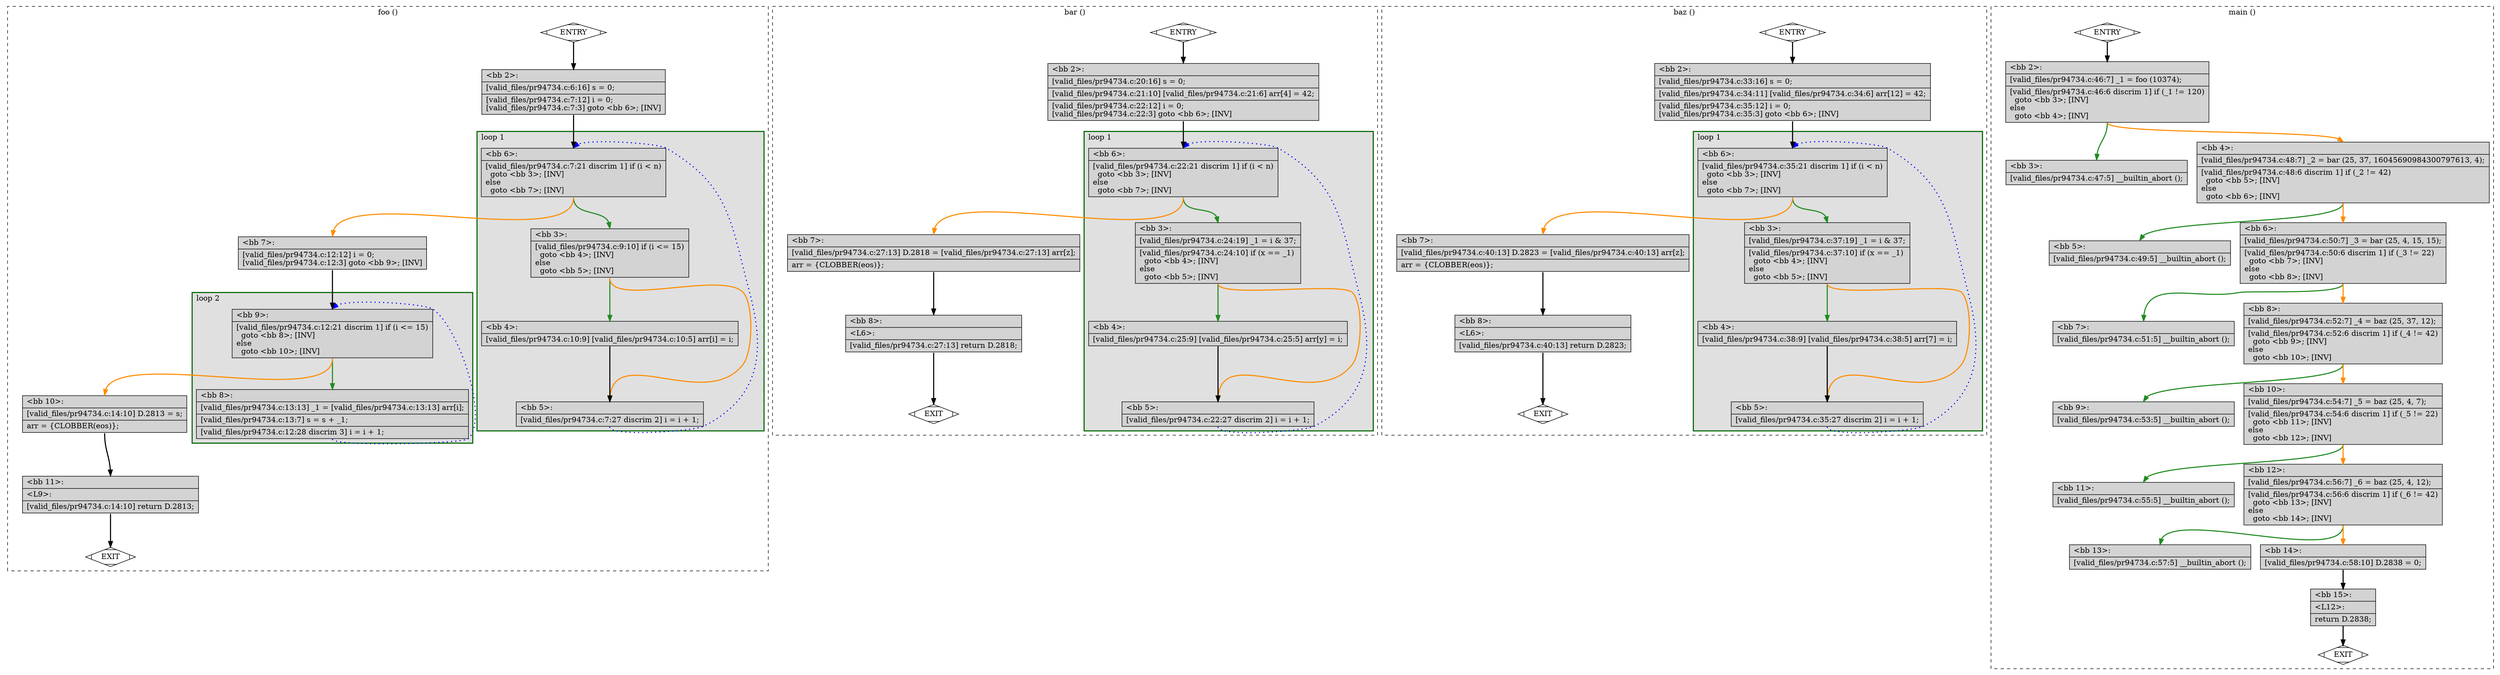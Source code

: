 digraph "a-pr94734.c.015t.cfg" {
overlap=false;
subgraph "cluster_foo" {
	style="dashed";
	color="black";
	label="foo ()";
	subgraph cluster_0_2 {
	style="filled";
	color="darkgreen";
	fillcolor="grey88";
	label="loop 2";
	labeljust=l;
	penwidth=2;
	fn_0_basic_block_9 [shape=record,style=filled,fillcolor=lightgrey,label="{\<bb\ 9\>:\l\
|[valid_files/pr94734.c:12:21\ discrim\ 1]\ if\ (i\ \<=\ 15)\l\
\ \ goto\ \<bb\ 8\>;\ [INV]\l\
else\l\
\ \ goto\ \<bb\ 10\>;\ [INV]\l\
}"];

	fn_0_basic_block_8 [shape=record,style=filled,fillcolor=lightgrey,label="{\<bb\ 8\>:\l\
|[valid_files/pr94734.c:13:13]\ _1\ =\ [valid_files/pr94734.c:13:13]\ arr[i];\l\
|[valid_files/pr94734.c:13:7]\ s\ =\ s\ +\ _1;\l\
|[valid_files/pr94734.c:12:28\ discrim\ 3]\ i\ =\ i\ +\ 1;\l\
}"];

	}
	subgraph cluster_0_1 {
	style="filled";
	color="darkgreen";
	fillcolor="grey88";
	label="loop 1";
	labeljust=l;
	penwidth=2;
	fn_0_basic_block_6 [shape=record,style=filled,fillcolor=lightgrey,label="{\<bb\ 6\>:\l\
|[valid_files/pr94734.c:7:21\ discrim\ 1]\ if\ (i\ \<\ n)\l\
\ \ goto\ \<bb\ 3\>;\ [INV]\l\
else\l\
\ \ goto\ \<bb\ 7\>;\ [INV]\l\
}"];

	fn_0_basic_block_3 [shape=record,style=filled,fillcolor=lightgrey,label="{\<bb\ 3\>:\l\
|[valid_files/pr94734.c:9:10]\ if\ (i\ \<=\ 15)\l\
\ \ goto\ \<bb\ 4\>;\ [INV]\l\
else\l\
\ \ goto\ \<bb\ 5\>;\ [INV]\l\
}"];

	fn_0_basic_block_4 [shape=record,style=filled,fillcolor=lightgrey,label="{\<bb\ 4\>:\l\
|[valid_files/pr94734.c:10:9]\ [valid_files/pr94734.c:10:5]\ arr[i]\ =\ i;\l\
}"];

	fn_0_basic_block_5 [shape=record,style=filled,fillcolor=lightgrey,label="{\<bb\ 5\>:\l\
|[valid_files/pr94734.c:7:27\ discrim\ 2]\ i\ =\ i\ +\ 1;\l\
}"];

	}
	fn_0_basic_block_0 [shape=Mdiamond,style=filled,fillcolor=white,label="ENTRY"];

	fn_0_basic_block_1 [shape=Mdiamond,style=filled,fillcolor=white,label="EXIT"];

	fn_0_basic_block_2 [shape=record,style=filled,fillcolor=lightgrey,label="{\<bb\ 2\>:\l\
|[valid_files/pr94734.c:6:16]\ s\ =\ 0;\l\
|[valid_files/pr94734.c:7:12]\ i\ =\ 0;\l\
[valid_files/pr94734.c:7:3]\ goto\ \<bb\ 6\>;\ [INV]\l\
}"];

	fn_0_basic_block_7 [shape=record,style=filled,fillcolor=lightgrey,label="{\<bb\ 7\>:\l\
|[valid_files/pr94734.c:12:12]\ i\ =\ 0;\l\
[valid_files/pr94734.c:12:3]\ goto\ \<bb\ 9\>;\ [INV]\l\
}"];

	fn_0_basic_block_10 [shape=record,style=filled,fillcolor=lightgrey,label="{\<bb\ 10\>:\l\
|[valid_files/pr94734.c:14:10]\ D.2813\ =\ s;\l\
|arr\ =\ \{CLOBBER(eos)\};\l\
}"];

	fn_0_basic_block_11 [shape=record,style=filled,fillcolor=lightgrey,label="{\<bb\ 11\>:\l\
|\<L9\>:\l\
|[valid_files/pr94734.c:14:10]\ return\ D.2813;\l\
}"];

	fn_0_basic_block_0:s -> fn_0_basic_block_2:n [style="solid,bold",color=black,weight=100,constraint=true];
	fn_0_basic_block_2:s -> fn_0_basic_block_6:n [style="solid,bold",color=black,weight=100,constraint=true];
	fn_0_basic_block_3:s -> fn_0_basic_block_4:n [style="solid,bold",color=forestgreen,weight=10,constraint=true];
	fn_0_basic_block_3:s -> fn_0_basic_block_5:n [style="solid,bold",color=darkorange,weight=10,constraint=true];
	fn_0_basic_block_4:s -> fn_0_basic_block_5:n [style="solid,bold",color=black,weight=100,constraint=true];
	fn_0_basic_block_5:s -> fn_0_basic_block_6:n [style="dotted,bold",color=blue,weight=10,constraint=false];
	fn_0_basic_block_6:s -> fn_0_basic_block_3:n [style="solid,bold",color=forestgreen,weight=10,constraint=true];
	fn_0_basic_block_6:s -> fn_0_basic_block_7:n [style="solid,bold",color=darkorange,weight=10,constraint=true];
	fn_0_basic_block_7:s -> fn_0_basic_block_9:n [style="solid,bold",color=black,weight=100,constraint=true];
	fn_0_basic_block_8:s -> fn_0_basic_block_9:n [style="dotted,bold",color=blue,weight=10,constraint=false];
	fn_0_basic_block_9:s -> fn_0_basic_block_8:n [style="solid,bold",color=forestgreen,weight=10,constraint=true];
	fn_0_basic_block_9:s -> fn_0_basic_block_10:n [style="solid,bold",color=darkorange,weight=10,constraint=true];
	fn_0_basic_block_10:s -> fn_0_basic_block_11:n [style="solid,bold",color=black,weight=100,constraint=true];
	fn_0_basic_block_11:s -> fn_0_basic_block_1:n [style="solid,bold",color=black,weight=10,constraint=true];
	fn_0_basic_block_0:s -> fn_0_basic_block_1:n [style="invis",constraint=true];
}
subgraph "cluster_bar" {
	style="dashed";
	color="black";
	label="bar ()";
	subgraph cluster_1_1 {
	style="filled";
	color="darkgreen";
	fillcolor="grey88";
	label="loop 1";
	labeljust=l;
	penwidth=2;
	fn_1_basic_block_6 [shape=record,style=filled,fillcolor=lightgrey,label="{\<bb\ 6\>:\l\
|[valid_files/pr94734.c:22:21\ discrim\ 1]\ if\ (i\ \<\ n)\l\
\ \ goto\ \<bb\ 3\>;\ [INV]\l\
else\l\
\ \ goto\ \<bb\ 7\>;\ [INV]\l\
}"];

	fn_1_basic_block_3 [shape=record,style=filled,fillcolor=lightgrey,label="{\<bb\ 3\>:\l\
|[valid_files/pr94734.c:24:19]\ _1\ =\ i\ &\ 37;\l\
|[valid_files/pr94734.c:24:10]\ if\ (x\ ==\ _1)\l\
\ \ goto\ \<bb\ 4\>;\ [INV]\l\
else\l\
\ \ goto\ \<bb\ 5\>;\ [INV]\l\
}"];

	fn_1_basic_block_4 [shape=record,style=filled,fillcolor=lightgrey,label="{\<bb\ 4\>:\l\
|[valid_files/pr94734.c:25:9]\ [valid_files/pr94734.c:25:5]\ arr[y]\ =\ i;\l\
}"];

	fn_1_basic_block_5 [shape=record,style=filled,fillcolor=lightgrey,label="{\<bb\ 5\>:\l\
|[valid_files/pr94734.c:22:27\ discrim\ 2]\ i\ =\ i\ +\ 1;\l\
}"];

	}
	fn_1_basic_block_0 [shape=Mdiamond,style=filled,fillcolor=white,label="ENTRY"];

	fn_1_basic_block_1 [shape=Mdiamond,style=filled,fillcolor=white,label="EXIT"];

	fn_1_basic_block_2 [shape=record,style=filled,fillcolor=lightgrey,label="{\<bb\ 2\>:\l\
|[valid_files/pr94734.c:20:16]\ s\ =\ 0;\l\
|[valid_files/pr94734.c:21:10]\ [valid_files/pr94734.c:21:6]\ arr[4]\ =\ 42;\l\
|[valid_files/pr94734.c:22:12]\ i\ =\ 0;\l\
[valid_files/pr94734.c:22:3]\ goto\ \<bb\ 6\>;\ [INV]\l\
}"];

	fn_1_basic_block_7 [shape=record,style=filled,fillcolor=lightgrey,label="{\<bb\ 7\>:\l\
|[valid_files/pr94734.c:27:13]\ D.2818\ =\ [valid_files/pr94734.c:27:13]\ arr[z];\l\
|arr\ =\ \{CLOBBER(eos)\};\l\
}"];

	fn_1_basic_block_8 [shape=record,style=filled,fillcolor=lightgrey,label="{\<bb\ 8\>:\l\
|\<L6\>:\l\
|[valid_files/pr94734.c:27:13]\ return\ D.2818;\l\
}"];

	fn_1_basic_block_0:s -> fn_1_basic_block_2:n [style="solid,bold",color=black,weight=100,constraint=true];
	fn_1_basic_block_2:s -> fn_1_basic_block_6:n [style="solid,bold",color=black,weight=100,constraint=true];
	fn_1_basic_block_3:s -> fn_1_basic_block_4:n [style="solid,bold",color=forestgreen,weight=10,constraint=true];
	fn_1_basic_block_3:s -> fn_1_basic_block_5:n [style="solid,bold",color=darkorange,weight=10,constraint=true];
	fn_1_basic_block_4:s -> fn_1_basic_block_5:n [style="solid,bold",color=black,weight=100,constraint=true];
	fn_1_basic_block_5:s -> fn_1_basic_block_6:n [style="dotted,bold",color=blue,weight=10,constraint=false];
	fn_1_basic_block_6:s -> fn_1_basic_block_3:n [style="solid,bold",color=forestgreen,weight=10,constraint=true];
	fn_1_basic_block_6:s -> fn_1_basic_block_7:n [style="solid,bold",color=darkorange,weight=10,constraint=true];
	fn_1_basic_block_7:s -> fn_1_basic_block_8:n [style="solid,bold",color=black,weight=100,constraint=true];
	fn_1_basic_block_8:s -> fn_1_basic_block_1:n [style="solid,bold",color=black,weight=10,constraint=true];
	fn_1_basic_block_0:s -> fn_1_basic_block_1:n [style="invis",constraint=true];
}
subgraph "cluster_baz" {
	style="dashed";
	color="black";
	label="baz ()";
	subgraph cluster_2_1 {
	style="filled";
	color="darkgreen";
	fillcolor="grey88";
	label="loop 1";
	labeljust=l;
	penwidth=2;
	fn_2_basic_block_6 [shape=record,style=filled,fillcolor=lightgrey,label="{\<bb\ 6\>:\l\
|[valid_files/pr94734.c:35:21\ discrim\ 1]\ if\ (i\ \<\ n)\l\
\ \ goto\ \<bb\ 3\>;\ [INV]\l\
else\l\
\ \ goto\ \<bb\ 7\>;\ [INV]\l\
}"];

	fn_2_basic_block_3 [shape=record,style=filled,fillcolor=lightgrey,label="{\<bb\ 3\>:\l\
|[valid_files/pr94734.c:37:19]\ _1\ =\ i\ &\ 37;\l\
|[valid_files/pr94734.c:37:10]\ if\ (x\ ==\ _1)\l\
\ \ goto\ \<bb\ 4\>;\ [INV]\l\
else\l\
\ \ goto\ \<bb\ 5\>;\ [INV]\l\
}"];

	fn_2_basic_block_4 [shape=record,style=filled,fillcolor=lightgrey,label="{\<bb\ 4\>:\l\
|[valid_files/pr94734.c:38:9]\ [valid_files/pr94734.c:38:5]\ arr[7]\ =\ i;\l\
}"];

	fn_2_basic_block_5 [shape=record,style=filled,fillcolor=lightgrey,label="{\<bb\ 5\>:\l\
|[valid_files/pr94734.c:35:27\ discrim\ 2]\ i\ =\ i\ +\ 1;\l\
}"];

	}
	fn_2_basic_block_0 [shape=Mdiamond,style=filled,fillcolor=white,label="ENTRY"];

	fn_2_basic_block_1 [shape=Mdiamond,style=filled,fillcolor=white,label="EXIT"];

	fn_2_basic_block_2 [shape=record,style=filled,fillcolor=lightgrey,label="{\<bb\ 2\>:\l\
|[valid_files/pr94734.c:33:16]\ s\ =\ 0;\l\
|[valid_files/pr94734.c:34:11]\ [valid_files/pr94734.c:34:6]\ arr[12]\ =\ 42;\l\
|[valid_files/pr94734.c:35:12]\ i\ =\ 0;\l\
[valid_files/pr94734.c:35:3]\ goto\ \<bb\ 6\>;\ [INV]\l\
}"];

	fn_2_basic_block_7 [shape=record,style=filled,fillcolor=lightgrey,label="{\<bb\ 7\>:\l\
|[valid_files/pr94734.c:40:13]\ D.2823\ =\ [valid_files/pr94734.c:40:13]\ arr[z];\l\
|arr\ =\ \{CLOBBER(eos)\};\l\
}"];

	fn_2_basic_block_8 [shape=record,style=filled,fillcolor=lightgrey,label="{\<bb\ 8\>:\l\
|\<L6\>:\l\
|[valid_files/pr94734.c:40:13]\ return\ D.2823;\l\
}"];

	fn_2_basic_block_0:s -> fn_2_basic_block_2:n [style="solid,bold",color=black,weight=100,constraint=true];
	fn_2_basic_block_2:s -> fn_2_basic_block_6:n [style="solid,bold",color=black,weight=100,constraint=true];
	fn_2_basic_block_3:s -> fn_2_basic_block_4:n [style="solid,bold",color=forestgreen,weight=10,constraint=true];
	fn_2_basic_block_3:s -> fn_2_basic_block_5:n [style="solid,bold",color=darkorange,weight=10,constraint=true];
	fn_2_basic_block_4:s -> fn_2_basic_block_5:n [style="solid,bold",color=black,weight=100,constraint=true];
	fn_2_basic_block_5:s -> fn_2_basic_block_6:n [style="dotted,bold",color=blue,weight=10,constraint=false];
	fn_2_basic_block_6:s -> fn_2_basic_block_3:n [style="solid,bold",color=forestgreen,weight=10,constraint=true];
	fn_2_basic_block_6:s -> fn_2_basic_block_7:n [style="solid,bold",color=darkorange,weight=10,constraint=true];
	fn_2_basic_block_7:s -> fn_2_basic_block_8:n [style="solid,bold",color=black,weight=100,constraint=true];
	fn_2_basic_block_8:s -> fn_2_basic_block_1:n [style="solid,bold",color=black,weight=10,constraint=true];
	fn_2_basic_block_0:s -> fn_2_basic_block_1:n [style="invis",constraint=true];
}
subgraph "cluster_main" {
	style="dashed";
	color="black";
	label="main ()";
	fn_3_basic_block_0 [shape=Mdiamond,style=filled,fillcolor=white,label="ENTRY"];

	fn_3_basic_block_1 [shape=Mdiamond,style=filled,fillcolor=white,label="EXIT"];

	fn_3_basic_block_2 [shape=record,style=filled,fillcolor=lightgrey,label="{\<bb\ 2\>:\l\
|[valid_files/pr94734.c:46:7]\ _1\ =\ foo\ (10374);\l\
|[valid_files/pr94734.c:46:6\ discrim\ 1]\ if\ (_1\ !=\ 120)\l\
\ \ goto\ \<bb\ 3\>;\ [INV]\l\
else\l\
\ \ goto\ \<bb\ 4\>;\ [INV]\l\
}"];

	fn_3_basic_block_3 [shape=record,style=filled,fillcolor=lightgrey,label="{\<bb\ 3\>:\l\
|[valid_files/pr94734.c:47:5]\ __builtin_abort\ ();\l\
}"];

	fn_3_basic_block_4 [shape=record,style=filled,fillcolor=lightgrey,label="{\<bb\ 4\>:\l\
|[valid_files/pr94734.c:48:7]\ _2\ =\ bar\ (25,\ 37,\ 16045690984300797613,\ 4);\l\
|[valid_files/pr94734.c:48:6\ discrim\ 1]\ if\ (_2\ !=\ 42)\l\
\ \ goto\ \<bb\ 5\>;\ [INV]\l\
else\l\
\ \ goto\ \<bb\ 6\>;\ [INV]\l\
}"];

	fn_3_basic_block_5 [shape=record,style=filled,fillcolor=lightgrey,label="{\<bb\ 5\>:\l\
|[valid_files/pr94734.c:49:5]\ __builtin_abort\ ();\l\
}"];

	fn_3_basic_block_6 [shape=record,style=filled,fillcolor=lightgrey,label="{\<bb\ 6\>:\l\
|[valid_files/pr94734.c:50:7]\ _3\ =\ bar\ (25,\ 4,\ 15,\ 15);\l\
|[valid_files/pr94734.c:50:6\ discrim\ 1]\ if\ (_3\ !=\ 22)\l\
\ \ goto\ \<bb\ 7\>;\ [INV]\l\
else\l\
\ \ goto\ \<bb\ 8\>;\ [INV]\l\
}"];

	fn_3_basic_block_7 [shape=record,style=filled,fillcolor=lightgrey,label="{\<bb\ 7\>:\l\
|[valid_files/pr94734.c:51:5]\ __builtin_abort\ ();\l\
}"];

	fn_3_basic_block_8 [shape=record,style=filled,fillcolor=lightgrey,label="{\<bb\ 8\>:\l\
|[valid_files/pr94734.c:52:7]\ _4\ =\ baz\ (25,\ 37,\ 12);\l\
|[valid_files/pr94734.c:52:6\ discrim\ 1]\ if\ (_4\ !=\ 42)\l\
\ \ goto\ \<bb\ 9\>;\ [INV]\l\
else\l\
\ \ goto\ \<bb\ 10\>;\ [INV]\l\
}"];

	fn_3_basic_block_9 [shape=record,style=filled,fillcolor=lightgrey,label="{\<bb\ 9\>:\l\
|[valid_files/pr94734.c:53:5]\ __builtin_abort\ ();\l\
}"];

	fn_3_basic_block_10 [shape=record,style=filled,fillcolor=lightgrey,label="{\<bb\ 10\>:\l\
|[valid_files/pr94734.c:54:7]\ _5\ =\ baz\ (25,\ 4,\ 7);\l\
|[valid_files/pr94734.c:54:6\ discrim\ 1]\ if\ (_5\ !=\ 22)\l\
\ \ goto\ \<bb\ 11\>;\ [INV]\l\
else\l\
\ \ goto\ \<bb\ 12\>;\ [INV]\l\
}"];

	fn_3_basic_block_11 [shape=record,style=filled,fillcolor=lightgrey,label="{\<bb\ 11\>:\l\
|[valid_files/pr94734.c:55:5]\ __builtin_abort\ ();\l\
}"];

	fn_3_basic_block_12 [shape=record,style=filled,fillcolor=lightgrey,label="{\<bb\ 12\>:\l\
|[valid_files/pr94734.c:56:7]\ _6\ =\ baz\ (25,\ 4,\ 12);\l\
|[valid_files/pr94734.c:56:6\ discrim\ 1]\ if\ (_6\ !=\ 42)\l\
\ \ goto\ \<bb\ 13\>;\ [INV]\l\
else\l\
\ \ goto\ \<bb\ 14\>;\ [INV]\l\
}"];

	fn_3_basic_block_13 [shape=record,style=filled,fillcolor=lightgrey,label="{\<bb\ 13\>:\l\
|[valid_files/pr94734.c:57:5]\ __builtin_abort\ ();\l\
}"];

	fn_3_basic_block_14 [shape=record,style=filled,fillcolor=lightgrey,label="{\<bb\ 14\>:\l\
|[valid_files/pr94734.c:58:10]\ D.2838\ =\ 0;\l\
}"];

	fn_3_basic_block_15 [shape=record,style=filled,fillcolor=lightgrey,label="{\<bb\ 15\>:\l\
|\<L12\>:\l\
|return\ D.2838;\l\
}"];

	fn_3_basic_block_0:s -> fn_3_basic_block_2:n [style="solid,bold",color=black,weight=100,constraint=true];
	fn_3_basic_block_2:s -> fn_3_basic_block_3:n [style="solid,bold",color=forestgreen,weight=10,constraint=true];
	fn_3_basic_block_2:s -> fn_3_basic_block_4:n [style="solid,bold",color=darkorange,weight=10,constraint=true];
	fn_3_basic_block_4:s -> fn_3_basic_block_5:n [style="solid,bold",color=forestgreen,weight=10,constraint=true];
	fn_3_basic_block_4:s -> fn_3_basic_block_6:n [style="solid,bold",color=darkorange,weight=10,constraint=true];
	fn_3_basic_block_6:s -> fn_3_basic_block_7:n [style="solid,bold",color=forestgreen,weight=10,constraint=true];
	fn_3_basic_block_6:s -> fn_3_basic_block_8:n [style="solid,bold",color=darkorange,weight=10,constraint=true];
	fn_3_basic_block_8:s -> fn_3_basic_block_9:n [style="solid,bold",color=forestgreen,weight=10,constraint=true];
	fn_3_basic_block_8:s -> fn_3_basic_block_10:n [style="solid,bold",color=darkorange,weight=10,constraint=true];
	fn_3_basic_block_10:s -> fn_3_basic_block_11:n [style="solid,bold",color=forestgreen,weight=10,constraint=true];
	fn_3_basic_block_10:s -> fn_3_basic_block_12:n [style="solid,bold",color=darkorange,weight=10,constraint=true];
	fn_3_basic_block_12:s -> fn_3_basic_block_13:n [style="solid,bold",color=forestgreen,weight=10,constraint=true];
	fn_3_basic_block_12:s -> fn_3_basic_block_14:n [style="solid,bold",color=darkorange,weight=10,constraint=true];
	fn_3_basic_block_14:s -> fn_3_basic_block_15:n [style="solid,bold",color=black,weight=100,constraint=true];
	fn_3_basic_block_15:s -> fn_3_basic_block_1:n [style="solid,bold",color=black,weight=10,constraint=true];
	fn_3_basic_block_0:s -> fn_3_basic_block_1:n [style="invis",constraint=true];
}
}
